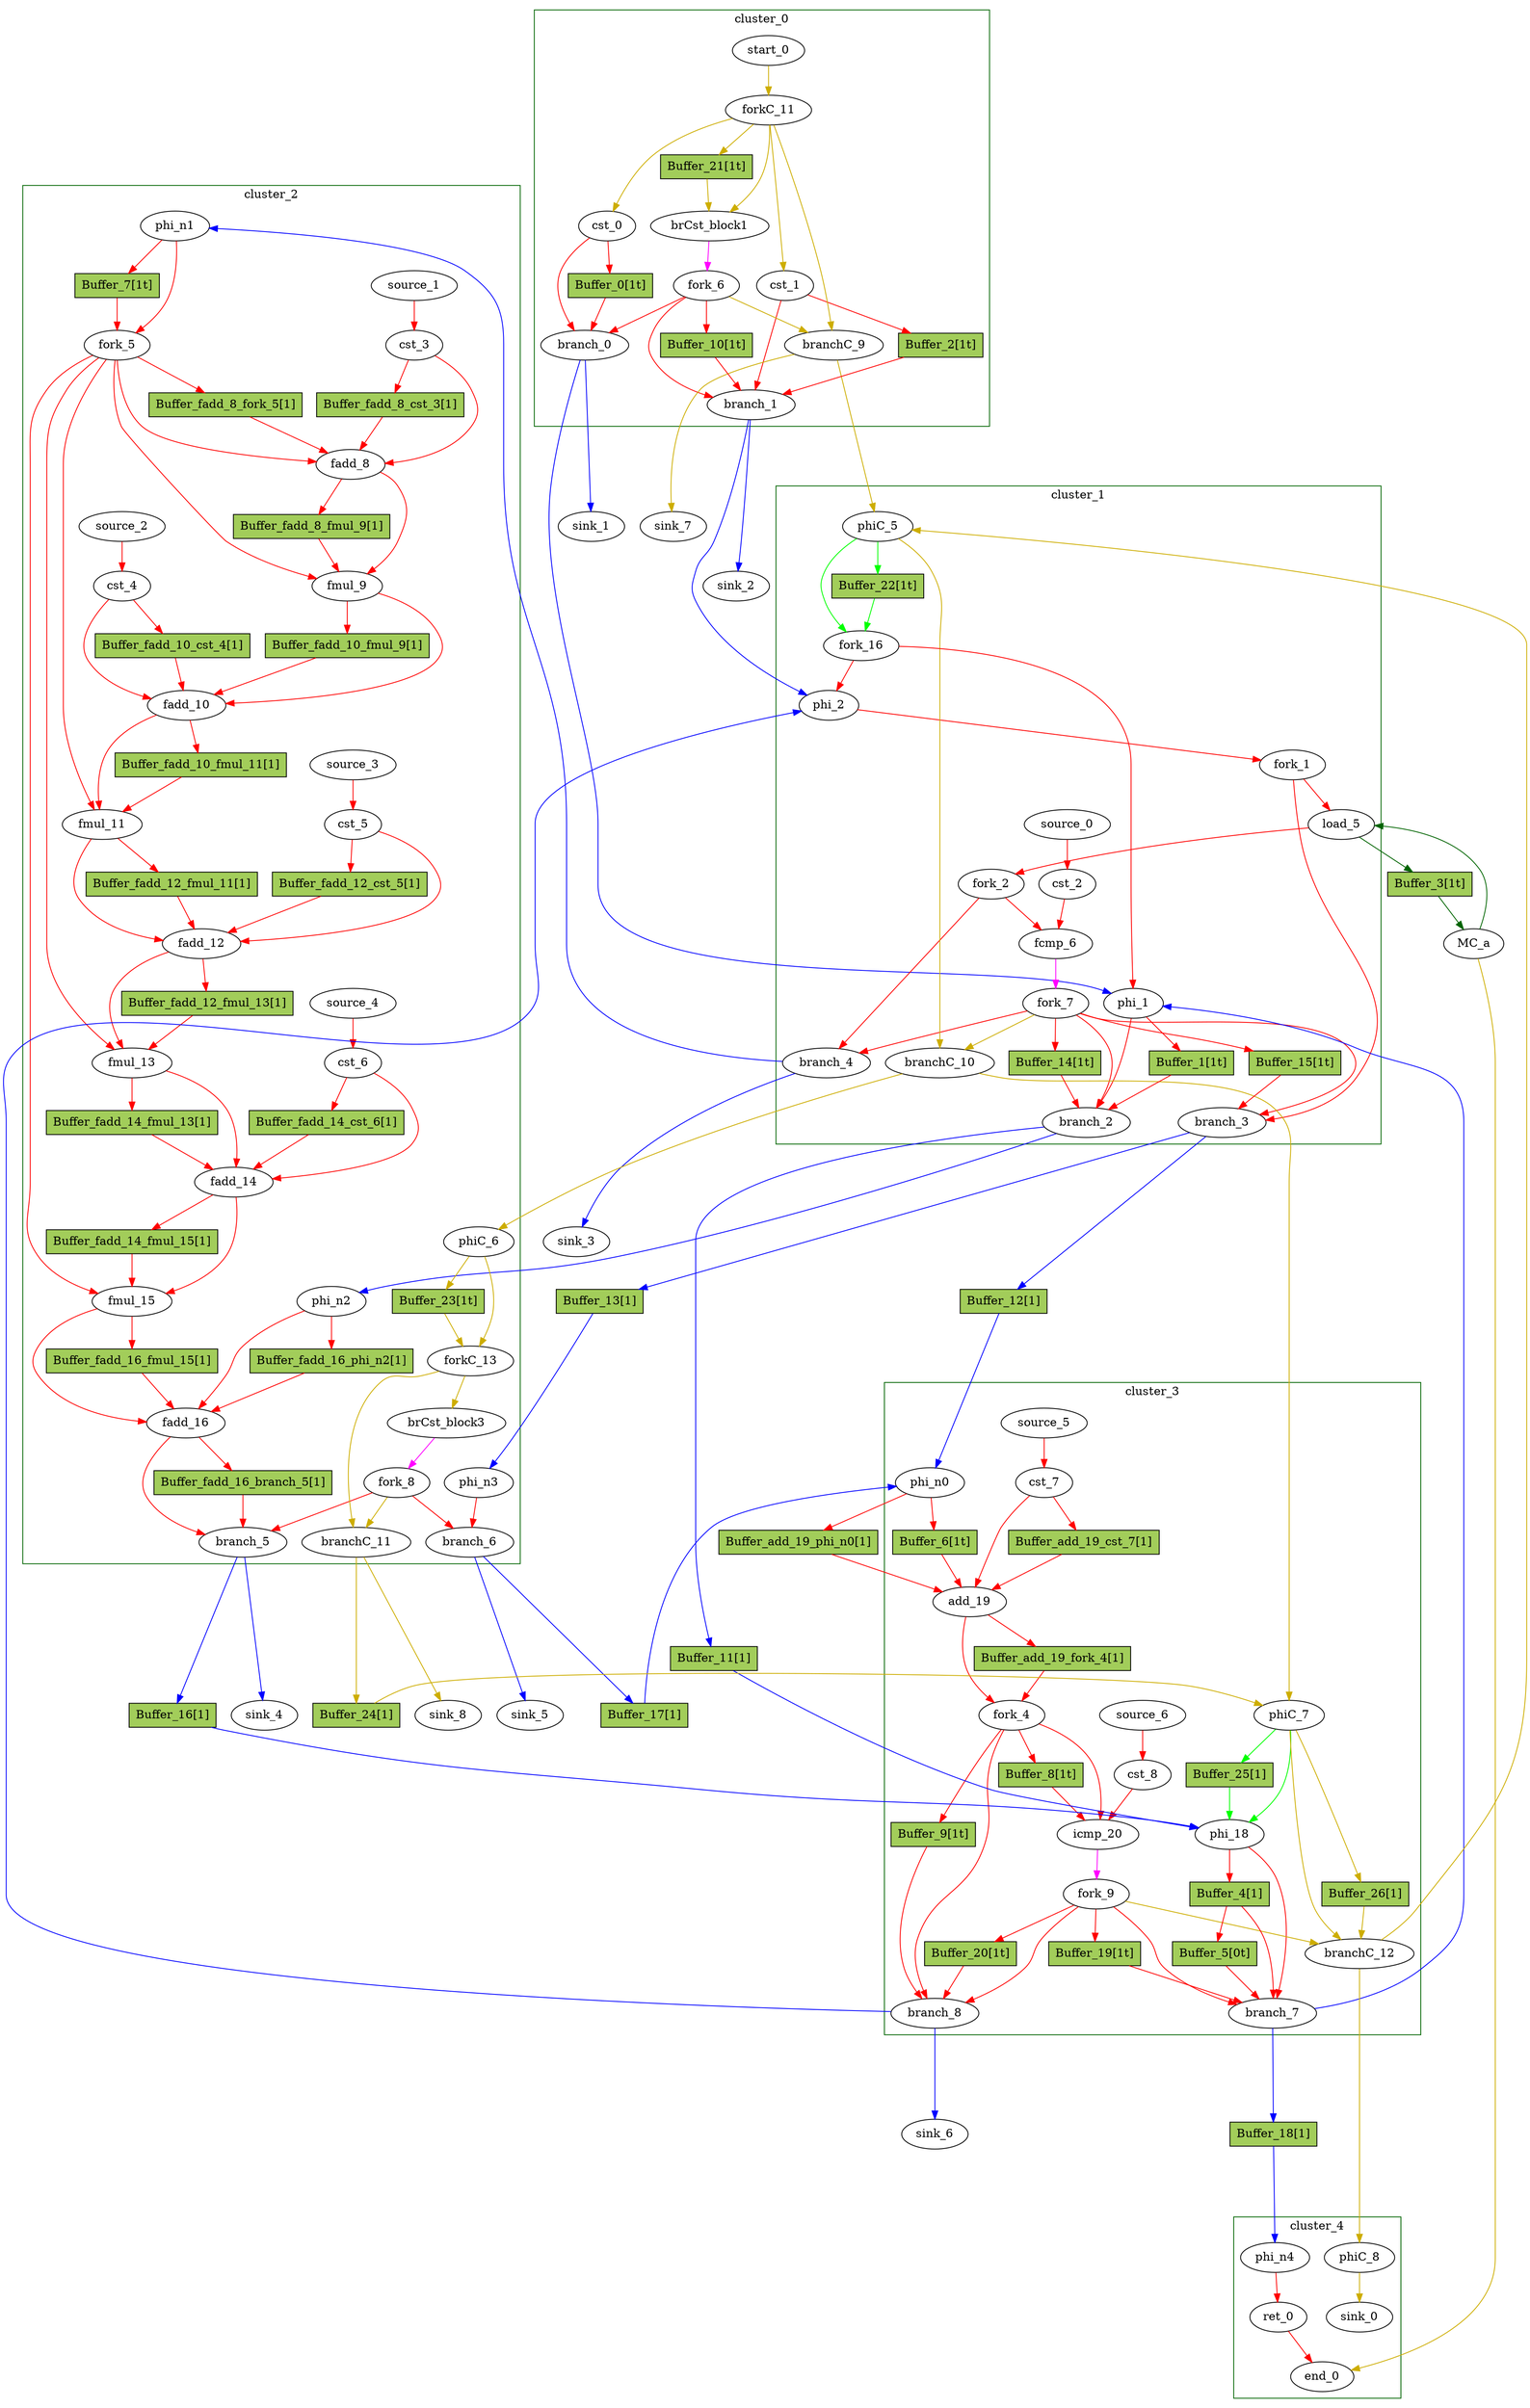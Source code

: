 Digraph G {
	splines=spline;
	subgraph cluster_cluster_0 {
	color = "darkgreen";
label = "cluster_0";
		"brCst_block1" [type="Constant", in="in1:1", out="out1:1", bbID=1, value="0x1"];
		"cst_0" [type="Constant", in="in1:32", out="out1:32", bbID=1, value="0x00000000"];
		"cst_1" [type="Constant", in="in1:1", out="out1:1", bbID=1, value="0x00000000"];
		"branch_0" [type="Branch", in="in1:32 in2?:1", out="out1+:32 out2-:32", bbID=1];
		"branch_1" [type="Branch", in="in1:1 in2?:1", out="out1+:1 out2-:1", bbID=1];
		"fork_6" [type="Fork", in="in1:1", out="out1:1 out2:1 out3:1 ", bbID=1];
		"start_0" [type="Entry", in="in1:0", out="out1:0", bbID=1, control="true"];
		"forkC_11" [type="Fork", in="in1:0", out="out1:0 out2:0 out3:0 out4:0 ", bbID=1];
		"branchC_9" [type="Branch", in="in1:0 in2?:1", out="out1+:0 out2-:0", bbID=1];
		"Buffer_0" [type="Buffer", in="in1:32", out="out1:32", bbID=3, fillcolor="darkolivegreen3", height=0.4, label="Buffer_0[1t]", shape="box", slots=1, style="filled", transparent="true"];
		"Buffer_2" [type="Buffer", in="in1:32", out="out1:32", bbID=3, fillcolor="darkolivegreen3", height=0.4, label="Buffer_2[1t]", shape="box", slots=1, style="filled", transparent="true"];
		"Buffer_10" [type="Buffer", in="in1:32", out="out1:32", bbID=3, fillcolor="darkolivegreen3", height=0.4, label="Buffer_10[1t]", shape="box", slots=1, style="filled", transparent="true"];
		"Buffer_21" [type="Buffer", in="in1:32", out="out1:32", bbID=3, fillcolor="darkolivegreen3", height=0.4, label="Buffer_21[1t]", shape="box", slots=1, style="filled", transparent="true"];
	}
	subgraph cluster_cluster_1 {
	color = "darkgreen";
label = "cluster_1";
		"phi_1" [type="Mux", in="in1?:1 in2:32 in3:32 ", out="out1:32", bbID=2, delay=1.397];
		"phi_2" [type="Mux", in="in1?:1 in2:10 in3:10 ", out="out1:10", bbID=2, delay=1.397];
		"load_5" [type="Operator", in="in1:32 in2:10 ", out="out1:32 out2:10 ", bbID=2, II=1, delay=1.412, latency=2, op="mc_load_op", portId=0];
		"cst_2" [type="Constant", in="in1:32", out="out1:32", bbID=2, value="0x00000000"];
		"fcmp_6" [type="Operator", in="in1:32 in2:32 ", out="out1:1 ", bbID=2, II=1, delay=1.895, latency=2, op="fcmp_ult_op"];
		"fork_1" [type="Fork", in="in1:10", out="out1:10 out2:10 ", bbID=2];
		"fork_2" [type="Fork", in="in1:32", out="out1:32 out2:32 ", bbID=2];
		"branch_2" [type="Branch", in="in1:32 in2?:1", out="out1+:32 out2-:32", bbID=2];
		"branch_3" [type="Branch", in="in1:10 in2?:1", out="out1+:10 out2-:10", bbID=2];
		"branch_4" [type="Branch", in="in1:32 in2?:1", out="out1+:32 out2-:32", bbID=2];
		"fork_7" [type="Fork", in="in1:1", out="out1:1 out2:1 out3:1 out4:1 ", bbID=2];
		"phiC_5" [type="CntrlMerge", in="in1:0 in2:0 ", out="out1:0 out2?:1", bbID=2, delay=0.0];
		"branchC_10" [type="Branch", in="in1:0 in2?:1", out="out1+:0 out2-:0", bbID=2];
		"source_0" [type="Source", out="out1:32", bbID=2];
		"fork_16" [type="Fork", in="in1:1", out="out1:1 out2:1 ", bbID=2];
		"Buffer_1" [type="Buffer", in="in1:32", out="out1:32", bbID=3, fillcolor="darkolivegreen3", height=0.4, label="Buffer_1[1t]", shape="box", slots=1, style="filled", transparent="true"];
		"Buffer_14" [type="Buffer", in="in1:32", out="out1:32", bbID=3, fillcolor="darkolivegreen3", height=0.4, label="Buffer_14[1t]", shape="box", slots=1, style="filled", transparent="true"];
		"Buffer_15" [type="Buffer", in="in1:32", out="out1:32", bbID=3, fillcolor="darkolivegreen3", height=0.4, label="Buffer_15[1t]", shape="box", slots=1, style="filled", transparent="true"];
		"Buffer_22" [type="Buffer", in="in1:32", out="out1:32", bbID=3, fillcolor="darkolivegreen3", height=0.4, label="Buffer_22[1t]", shape="box", slots=1, style="filled", transparent="true"];
	}
	subgraph cluster_cluster_2 {
	color = "darkgreen";
label = "cluster_2";
		"cst_3" [type="Constant", in="in1:32", out="out1:32", bbID=3, value="0x3F23D70A"];
		"fadd_8" [type="Operator", in="in1:32 in2:32 ", out="out1:32 ", bbID=3, II=1, delay=0.0, latency=10, op="fadd_op"];
		"fmul_9" [type="Operator", in="in1:32 in2:32 ", out="out1:32 ", bbID=3, II=1, delay=0.0, latency=6, op="fmul_op"];
		"cst_4" [type="Constant", in="in1:32", out="out1:32", bbID=3, value="0x3F333333"];
		"fadd_10" [type="Operator", in="in1:32 in2:32 ", out="out1:32 ", bbID=3, II=1, delay=0.0, latency=10, op="fadd_op"];
		"fmul_11" [type="Operator", in="in1:32 in2:32 ", out="out1:32 ", bbID=3, II=1, delay=0.0, latency=6, op="fmul_op"];
		"cst_5" [type="Constant", in="in1:32", out="out1:32", bbID=3, value="0x3E570A3D"];
		"fadd_12" [type="Operator", in="in1:32 in2:32 ", out="out1:32 ", bbID=3, II=1, delay=0.0, latency=10, op="fadd_op"];
		"fmul_13" [type="Operator", in="in1:32 in2:32 ", out="out1:32 ", bbID=3, II=1, delay=0.0, latency=6, op="fmul_op"];
		"cst_6" [type="Constant", in="in1:32", out="out1:32", bbID=3, value="0x3EA8F5C3"];
		"fadd_14" [type="Operator", in="in1:32 in2:32 ", out="out1:32 ", bbID=3, II=1, delay=0.0, latency=10, op="fadd_op"];
		"fmul_15" [type="Operator", in="in1:32 in2:32 ", out="out1:32 ", bbID=3, II=1, delay=0.0, latency=6, op="fmul_op"];
		"fadd_16" [type="Operator", in="in1:32 in2:32 ", out="out1:32 ", bbID=3, II=1, delay=0.0, latency=10, op="fadd_op"];
		"brCst_block3" [type="Constant", in="in1:1", out="out1:1", bbID=3, value="0x1"];
		"phi_n1" [type="Merge", in="in1:32 ", out="out1:32", bbID=3, delay=0.0];
		"phi_n2" [type="Merge", in="in1:32 ", out="out1:32", bbID=3, delay=0.0];
		"phi_n3" [type="Merge", in="in1:10 ", out="out1:10", bbID=3, delay=0.0];
		"fork_5" [type="Fork", in="in1:32", out="out1:32 out2:32 out3:32 out4:32 out5:32 ", bbID=3];
		"branch_5" [type="Branch", in="in1:32 in2?:1", out="out1+:32 out2-:32", bbID=3];
		"branch_6" [type="Branch", in="in1:10 in2?:1", out="out1+:10 out2-:10", bbID=3];
		"fork_8" [type="Fork", in="in1:1", out="out1:1 out2:1 out3:1 ", bbID=3];
		"phiC_6" [type="Merge", in="in1:0 ", out="out1:0", bbID=3, delay=0.0];
		"forkC_13" [type="Fork", in="in1:0", out="out1:0 out2:0 ", bbID=3];
		"branchC_11" [type="Branch", in="in1:0 in2?:1", out="out1+:0 out2-:0", bbID=3];
		"source_1" [type="Source", out="out1:32", bbID=3];
		"source_2" [type="Source", out="out1:32", bbID=3];
		"source_3" [type="Source", out="out1:32", bbID=3];
		"source_4" [type="Source", out="out1:32", bbID=3];
		"Buffer_7" [type="Buffer", in="in1:32", out="out1:32", bbID=3, fillcolor="darkolivegreen3", height=0.4, label="Buffer_7[1t]", shape="box", slots=1, style="filled", transparent="true"];
		"Buffer_23" [type="Buffer", in="in1:32", out="out1:32", bbID=3, fillcolor="darkolivegreen3", height=0.4, label="Buffer_23[1t]", shape="box", slots=1, style="filled", transparent="true"];
		"Buffer_fadd_8_fmul_9" [type="Buffer", in="in1:32", out="out1:32", bbID=3, fillcolor="darkolivegreen3", height=0.4, label="Buffer_fadd_8_fmul_9[1]", shape="box", slots=1, style="filled", transparent="false"];
		"Buffer_fadd_8_cst_3" [type="Buffer", in="in1:32", out="out1:32", bbID=3, fillcolor="darkolivegreen3", height=0.4, label="Buffer_fadd_8_cst_3[1]", shape="box", slots=1, style="filled", transparent="false"];
		"Buffer_fadd_8_fork_5" [type="Buffer", in="in1:32", out="out1:32", bbID=3, fillcolor="darkolivegreen3", height=0.4, label="Buffer_fadd_8_fork_5[1]", shape="box", slots=1, style="filled", transparent="false"];
		"Buffer_fadd_10_fmul_11" [type="Buffer", in="in1:32", out="out1:32", bbID=3, fillcolor="darkolivegreen3", height=0.4, label="Buffer_fadd_10_fmul_11[1]", shape="box", slots=1, style="filled", transparent="false"];
		"Buffer_fadd_10_fmul_9" [type="Buffer", in="in1:32", out="out1:32", bbID=3, fillcolor="darkolivegreen3", height=0.4, label="Buffer_fadd_10_fmul_9[1]", shape="box", slots=1, style="filled", transparent="false"];
		"Buffer_fadd_10_cst_4" [type="Buffer", in="in1:32", out="out1:32", bbID=3, fillcolor="darkolivegreen3", height=0.4, label="Buffer_fadd_10_cst_4[1]", shape="box", slots=1, style="filled", transparent="false"];
		"Buffer_fadd_12_fmul_13" [type="Buffer", in="in1:32", out="out1:32", bbID=3, fillcolor="darkolivegreen3", height=0.4, label="Buffer_fadd_12_fmul_13[1]", shape="box", slots=1, style="filled", transparent="false"];
		"Buffer_fadd_12_fmul_11" [type="Buffer", in="in1:32", out="out1:32", bbID=3, fillcolor="darkolivegreen3", height=0.4, label="Buffer_fadd_12_fmul_11[1]", shape="box", slots=1, style="filled", transparent="false"];
		"Buffer_fadd_12_cst_5" [type="Buffer", in="in1:32", out="out1:32", bbID=3, fillcolor="darkolivegreen3", height=0.4, label="Buffer_fadd_12_cst_5[1]", shape="box", slots=1, style="filled", transparent="false"];
		"Buffer_fadd_14_fmul_15" [type="Buffer", in="in1:32", out="out1:32", bbID=3, fillcolor="darkolivegreen3", height=0.4, label="Buffer_fadd_14_fmul_15[1]", shape="box", slots=1, style="filled", transparent="false"];
		"Buffer_fadd_14_fmul_13" [type="Buffer", in="in1:32", out="out1:32", bbID=3, fillcolor="darkolivegreen3", height=0.4, label="Buffer_fadd_14_fmul_13[1]", shape="box", slots=1, style="filled", transparent="false"];
		"Buffer_fadd_14_cst_6" [type="Buffer", in="in1:32", out="out1:32", bbID=3, fillcolor="darkolivegreen3", height=0.4, label="Buffer_fadd_14_cst_6[1]", shape="box", slots=1, style="filled", transparent="false"];
		"Buffer_fadd_16_branch_5" [type="Buffer", in="in1:32", out="out1:32", bbID=3, fillcolor="darkolivegreen3", height=0.4, label="Buffer_fadd_16_branch_5[1]", shape="box", slots=1, style="filled", transparent="false"];
		"Buffer_fadd_16_fmul_15" [type="Buffer", in="in1:32", out="out1:32", bbID=3, fillcolor="darkolivegreen3", height=0.4, label="Buffer_fadd_16_fmul_15[1]", shape="box", slots=1, style="filled", transparent="false"];
		"Buffer_fadd_16_phi_n2" [type="Buffer", in="in1:32", out="out1:32", bbID=3, fillcolor="darkolivegreen3", height=0.4, label="Buffer_fadd_16_phi_n2[1]", shape="box", slots=1, style="filled", transparent="false"];
	}
	subgraph cluster_cluster_3 {
	color = "darkgreen";
label = "cluster_3";
		"phi_18" [type="Mux", in="in1?:1 in2:32 in3:32 ", out="out1:32", bbID=4, delay=1.397];
		"cst_7" [type="Constant", in="in1:1", out="out1:1", bbID=4, value="0x00000001"];
		"add_19" [type="Operator", in="in1:10 in2:10 ", out="out1:10 ", bbID=4, II=1, delay=2.287, latency=0, op="add_op"];
		"cst_8" [type="Constant", in="in1:10", out="out1:10", bbID=4, value="0x000003E8"];
		"icmp_20" [type="Operator", in="in1:10 in2:10 ", out="out1:1 ", bbID=4, II=1, delay=1.907, latency=0, op="icmp_ult_op"];
		"phi_n0" [type="Merge", in="in1:10 in2:10 ", out="out1:10", bbID=4, delay=1.397];
		"fork_4" [type="Fork", in="in1:10", out="out1:10 out2:10 ", bbID=4];
		"branch_7" [type="Branch", in="in1:32 in2?:1", out="out1+:32 out2-:32", bbID=4];
		"branch_8" [type="Branch", in="in1:10 in2?:1", out="out1+:10 out2-:10", bbID=4];
		"fork_9" [type="Fork", in="in1:1", out="out1:1 out2:1 out3:1 ", bbID=4];
		"phiC_7" [type="CntrlMerge", in="in1:0 in2:0 ", out="out1:0 out2?:1", bbID=4, delay=0.0];
		"branchC_12" [type="Branch", in="in1:0 in2?:1", out="out1+:0 out2-:0", bbID=4];
		"source_5" [type="Source", out="out1:1", bbID=4];
		"source_6" [type="Source", out="out1:10", bbID=4];
		"Buffer_4" [type="Buffer", in="in1:32", out="out1:32", bbID=3, fillcolor="darkolivegreen3", height=0.4, label="Buffer_4[1]", shape="box", slots=1, style="filled", transparent="false"];
		"Buffer_5" [type="Buffer", in="in1:32", out="out1:32", bbID=3, fillcolor="darkolivegreen3", height=0.4, label="Buffer_5[0t]", shape="box", slots=0, style="filled", transparent="true"];
		"Buffer_6" [type="Buffer", in="in1:32", out="out1:32", bbID=3, fillcolor="darkolivegreen3", height=0.4, label="Buffer_6[1t]", shape="box", slots=1, style="filled", transparent="true"];
		"Buffer_8" [type="Buffer", in="in1:32", out="out1:32", bbID=3, fillcolor="darkolivegreen3", height=0.4, label="Buffer_8[1t]", shape="box", slots=1, style="filled", transparent="true"];
		"Buffer_9" [type="Buffer", in="in1:32", out="out1:32", bbID=3, fillcolor="darkolivegreen3", height=0.4, label="Buffer_9[1t]", shape="box", slots=1, style="filled", transparent="true"];
		"Buffer_19" [type="Buffer", in="in1:32", out="out1:32", bbID=3, fillcolor="darkolivegreen3", height=0.4, label="Buffer_19[1t]", shape="box", slots=1, style="filled", transparent="true"];
		"Buffer_20" [type="Buffer", in="in1:32", out="out1:32", bbID=3, fillcolor="darkolivegreen3", height=0.4, label="Buffer_20[1t]", shape="box", slots=1, style="filled", transparent="true"];
		"Buffer_25" [type="Buffer", in="in1:32", out="out1:32", bbID=3, fillcolor="darkolivegreen3", height=0.4, label="Buffer_25[1]", shape="box", slots=1, style="filled", transparent="false"];
		"Buffer_26" [type="Buffer", in="in1:32", out="out1:32", bbID=3, fillcolor="darkolivegreen3", height=0.4, label="Buffer_26[1]", shape="box", slots=1, style="filled", transparent="false"];
		"Buffer_add_19_fork_4" [type="Buffer", in="in1:32", out="out1:32", bbID=3, fillcolor="darkolivegreen3", height=0.4, label="Buffer_add_19_fork_4[1]", shape="box", slots=1, style="filled", transparent="false"];
		"Buffer_add_19_cst_7" [type="Buffer", in="in1:32", out="out1:32", bbID=3, fillcolor="darkolivegreen3", height=0.4, label="Buffer_add_19_cst_7[1]", shape="box", slots=1, style="filled", transparent="false"];
	}
	subgraph cluster_cluster_4 {
	color = "darkgreen";
label = "cluster_4";
		"ret_0" [type="Operator", in="in1:32 ", out="out1:32 ", bbID=5, II=1, delay=0.0, latency=0, op="ret_op"];
		"phi_n4" [type="Merge", in="in1:32 ", out="out1:32", bbID=5, delay=0.0];
		"end_0" [type="Exit", in="in1:0*e in2:32 ", out="out1:32", bbID=0];
		"phiC_8" [type="Merge", in="in1:0 ", out="out1:0", bbID=5, delay=0.0];
		"sink_0" [type="Sink", in="in1:0", bbID=0];
	}
		"MC_a" [type="MC", in="in1:10*l0a ", out="out1:32*l0d out2:0*e ", bbID=0, bbcount=0, ldcount=1, memory="a", stcount=0];
		"sink_1" [type="Sink", in="in1:32", bbID=0];
		"sink_2" [type="Sink", in="in1:1", bbID=0];
		"sink_3" [type="Sink", in="in1:32", bbID=0];
		"sink_4" [type="Sink", in="in1:32", bbID=0];
		"sink_5" [type="Sink", in="in1:10", bbID=0];
		"sink_6" [type="Sink", in="in1:10", bbID=0];
		"sink_7" [type="Sink", in="in1:0", bbID=0];
		"sink_8" [type="Sink", in="in1:0", bbID=0];
		"Buffer_3" [type="Buffer", in="in1:32", out="out1:32", bbID=3, fillcolor="darkolivegreen3", height=0.4, label="Buffer_3[1t]", shape="box", slots=1, style="filled", transparent="true"];
		"Buffer_11" [type="Buffer", in="in1:32", out="out1:32", bbID=3, fillcolor="darkolivegreen3", height=0.4, label="Buffer_11[1]", shape="box", slots=1, style="filled", transparent="false"];
		"Buffer_12" [type="Buffer", in="in1:32", out="out1:32", bbID=3, fillcolor="darkolivegreen3", height=0.4, label="Buffer_12[1]", shape="box", slots=1, style="filled", transparent="false"];
		"Buffer_13" [type="Buffer", in="in1:32", out="out1:32", bbID=3, fillcolor="darkolivegreen3", height=0.4, label="Buffer_13[1]", shape="box", slots=1, style="filled", transparent="false"];
		"Buffer_16" [type="Buffer", in="in1:32", out="out1:32", bbID=3, fillcolor="darkolivegreen3", height=0.4, label="Buffer_16[1]", shape="box", slots=1, style="filled", transparent="false"];
		"Buffer_17" [type="Buffer", in="in1:32", out="out1:32", bbID=3, fillcolor="darkolivegreen3", height=0.4, label="Buffer_17[1]", shape="box", slots=1, style="filled", transparent="false"];
		"Buffer_18" [type="Buffer", in="in1:32", out="out1:32", bbID=3, fillcolor="darkolivegreen3", height=0.4, label="Buffer_18[1]", shape="box", slots=1, style="filled", transparent="false"];
		"Buffer_24" [type="Buffer", in="in1:32", out="out1:32", bbID=3, fillcolor="darkolivegreen3", height=0.4, label="Buffer_24[1]", shape="box", slots=1, style="filled", transparent="false"];
		"Buffer_add_19_phi_n0" [type="Buffer", in="in1:32", out="out1:32", bbID=3, fillcolor="darkolivegreen3", height=0.4, label="Buffer_add_19_phi_n0[1]", shape="box", slots=1, style="filled", transparent="false"];
		"brCst_block1" -> "fork_6" [color = "magenta", from = "out1", to = "in1"];
		"cst_0" -> "branch_0" [color = "red", from = "out1", to = "in1"];
		"cst_0" -> "Buffer_0" [color = "red", from = "out1", to = "in1"];
		"phi_1" -> "branch_2" [color = "red", from = "out1", to = "in1"];
		"phi_1" -> "Buffer_1" [color = "red", from = "out1", to = "in1"];
		"cst_1" -> "branch_1" [color = "red", from = "out1", to = "in1"];
		"cst_1" -> "Buffer_2" [color = "red", from = "out1", to = "in1"];
		"phi_2" -> "fork_1" [color = "red", from = "out1", to = "in1"];
		"load_5" -> "fork_2" [color = "red", from = "out1", to = "in1"];
		"load_5" -> "Buffer_3" [color = "darkgreen", mem_address = "true", from = "out2", to = "in1"];
		"cst_2" -> "fcmp_6" [color = "red", from = "out1", to = "in2"];
		"fcmp_6" -> "fork_7" [color = "magenta", from = "out1", to = "in1"];
		"cst_3" -> "fadd_8" [color = "red", from = "out1", to = "in2"];
		"cst_3" -> "Buffer_fadd_8_cst_3" [color = "red", from = "out1", to = "in1"];
		"fadd_8" -> "fmul_9" [color = "red", from = "out1", to = "in1"];
		"fadd_8" -> "Buffer_fadd_8_fmul_9" [color = "red", from = "out1", to = "in1"];
		"fmul_9" -> "fadd_10" [color = "red", from = "out1", to = "in1"];
		"fmul_9" -> "Buffer_fadd_10_fmul_9" [color = "red", from = "out1", to = "in1"];
		"cst_4" -> "fadd_10" [color = "red", from = "out1", to = "in2"];
		"cst_4" -> "Buffer_fadd_10_cst_4" [color = "red", from = "out1", to = "in1"];
		"fadd_10" -> "fmul_11" [color = "red", from = "out1", to = "in1"];
		"fadd_10" -> "Buffer_fadd_10_fmul_11" [color = "red", from = "out1", to = "in1"];
		"fmul_11" -> "fadd_12" [color = "red", from = "out1", to = "in1"];
		"fmul_11" -> "Buffer_fadd_12_fmul_11" [color = "red", from = "out1", to = "in1"];
		"cst_5" -> "fadd_12" [color = "red", from = "out1", to = "in2"];
		"cst_5" -> "Buffer_fadd_12_cst_5" [color = "red", from = "out1", to = "in1"];
		"fadd_12" -> "fmul_13" [color = "red", from = "out1", to = "in1"];
		"fadd_12" -> "Buffer_fadd_12_fmul_13" [color = "red", from = "out1", to = "in1"];
		"fmul_13" -> "fadd_14" [color = "red", from = "out1", to = "in1"];
		"fmul_13" -> "Buffer_fadd_14_fmul_13" [color = "red", from = "out1", to = "in1"];
		"cst_6" -> "fadd_14" [color = "red", from = "out1", to = "in2"];
		"cst_6" -> "Buffer_fadd_14_cst_6" [color = "red", from = "out1", to = "in1"];
		"fadd_14" -> "fmul_15" [color = "red", from = "out1", to = "in1"];
		"fadd_14" -> "Buffer_fadd_14_fmul_15" [color = "red", from = "out1", to = "in1"];
		"fmul_15" -> "fadd_16" [color = "red", from = "out1", to = "in2"];
		"fmul_15" -> "Buffer_fadd_16_fmul_15" [color = "red", from = "out1", to = "in1"];
		"fadd_16" -> "branch_5" [color = "red", from = "out1", to = "in1"];
		"fadd_16" -> "Buffer_fadd_16_branch_5" [color = "red", from = "out1", to = "in1"];
		"brCst_block3" -> "fork_8" [color = "magenta", from = "out1", to = "in1"];
		"phi_18" -> "branch_7" [color = "red", from = "out1", to = "in1"];
		"phi_18" -> "Buffer_4" [color = "red", from = "out1", to = "in1"];
		"cst_7" -> "add_19" [color = "red", from = "out1", to = "in2"];
		"cst_7" -> "Buffer_add_19_cst_7" [color = "red", from = "out1", to = "in1"];
		"add_19" -> "fork_4" [color = "red", from = "out1", to = "in1"];
		"add_19" -> "Buffer_add_19_fork_4" [color = "red", from = "out1", to = "in1"];
		"cst_8" -> "icmp_20" [color = "red", from = "out1", to = "in2"];
		"icmp_20" -> "fork_9" [color = "magenta", from = "out1", to = "in1"];
		"ret_0" -> "end_0" [color = "red", from = "out1", to = "in2"];
		"phi_n0" -> "Buffer_6" [color = "red", from = "out1", to = "in1"];
		"phi_n0" -> "Buffer_add_19_phi_n0" [color = "red", from = "out1", to = "in1"];
		"phi_n1" -> "fork_5" [color = "red", from = "out1", to = "in1"];
		"phi_n1" -> "Buffer_7" [color = "red", from = "out1", to = "in1"];
		"phi_n2" -> "fadd_16" [color = "red", from = "out1", to = "in1"];
		"phi_n2" -> "Buffer_fadd_16_phi_n2" [color = "red", from = "out1", to = "in1"];
		"phi_n3" -> "branch_6" [color = "red", from = "out1", to = "in1"];
		"phi_n4" -> "ret_0" [color = "red", from = "out1", to = "in1"];
		"fork_1" -> "load_5" [color = "red", from = "out1", to = "in2"];
		"fork_1" -> "branch_3" [color = "red", from = "out2", to = "in1"];
		"fork_2" -> "fcmp_6" [color = "red", from = "out1", to = "in1"];
		"fork_2" -> "branch_4" [color = "red", from = "out2", to = "in1"];
		"fork_4" -> "icmp_20" [color = "red", from = "out1", to = "in1"];
		"fork_4" -> "branch_8" [color = "red", from = "out2", to = "in1"];
		"fork_4" -> "Buffer_8" [color = "red", from = "out1", to = "in1"];
		"fork_4" -> "Buffer_9" [color = "red", from = "out2", to = "in1"];
		"fork_5" -> "fadd_8" [color = "red", from = "out1", to = "in1"];
		"fork_5" -> "fmul_9" [color = "red", from = "out2", to = "in2"];
		"fork_5" -> "fmul_11" [color = "red", from = "out3", to = "in2"];
		"fork_5" -> "fmul_13" [color = "red", from = "out4", to = "in2"];
		"fork_5" -> "fmul_15" [color = "red", from = "out5", to = "in2"];
		"fork_5" -> "Buffer_fadd_8_fork_5" [color = "red", from = "out1", to = "in1"];
		"branch_0" -> "phi_1" [color = "blue", from = "out1", to = "in2", minlen = 3];
		"branch_0" -> "sink_1" [color = "blue", from = "out2", to = "in1", minlen = 3];
		"branch_1" -> "phi_2" [color = "blue", from = "out1", to = "in2", minlen = 3];
		"branch_1" -> "sink_2" [color = "blue", from = "out2", to = "in1", minlen = 3];
		"fork_6" -> "branch_0" [color = "red", from = "out2", to = "in2"];
		"fork_6" -> "branch_1" [color = "red", from = "out1", to = "in2"];
		"fork_6" -> "branchC_9" [color = "gold3", from = "out3", to = "in2"];
		"fork_6" -> "Buffer_10" [color = "red", from = "out1", to = "in1"];
		"branch_2" -> "phi_n2" [color = "blue", from = "out2", to = "in1", minlen = 3];
		"branch_2" -> "Buffer_11" [color = "blue", from = "out1", to = "in1", minlen = 3];
		"branch_3" -> "Buffer_12" [color = "blue", from = "out1", to = "in1", minlen = 3];
		"branch_3" -> "Buffer_13" [color = "blue", from = "out2", to = "in1", minlen = 3];
		"branch_4" -> "phi_n1" [color = "blue", from = "out2", to = "in1", minlen = 3];
		"branch_4" -> "sink_3" [color = "blue", from = "out1", to = "in1", minlen = 3];
		"fork_7" -> "branch_2" [color = "red", from = "out3", to = "in2"];
		"fork_7" -> "branch_3" [color = "red", from = "out2", to = "in2"];
		"fork_7" -> "branch_4" [color = "red", from = "out1", to = "in2"];
		"fork_7" -> "branchC_10" [color = "gold3", from = "out4", to = "in2"];
		"fork_7" -> "Buffer_14" [color = "red", from = "out3", to = "in1"];
		"fork_7" -> "Buffer_15" [color = "red", from = "out2", to = "in1"];
		"branch_5" -> "sink_4" [color = "blue", from = "out2", to = "in1", minlen = 3];
		"branch_5" -> "Buffer_16" [color = "blue", from = "out1", to = "in1", minlen = 3];
		"branch_6" -> "sink_5" [color = "blue", from = "out2", to = "in1", minlen = 3];
		"branch_6" -> "Buffer_17" [color = "blue", from = "out1", to = "in1", minlen = 3];
		"fork_8" -> "branch_5" [color = "red", from = "out2", to = "in2"];
		"fork_8" -> "branch_6" [color = "red", from = "out1", to = "in2"];
		"fork_8" -> "branchC_11" [color = "gold3", from = "out3", to = "in2"];
		"branch_7" -> "phi_1" [color = "blue", from = "out1", to = "in3", minlen = 3];
		"branch_7" -> "Buffer_18" [color = "blue", from = "out2", to = "in1", minlen = 3];
		"branch_8" -> "phi_2" [color = "blue", from = "out1", to = "in3", minlen = 3];
		"branch_8" -> "sink_6" [color = "blue", from = "out2", to = "in1", minlen = 3];
		"fork_9" -> "branch_7" [color = "red", from = "out2", to = "in2"];
		"fork_9" -> "branch_8" [color = "red", from = "out1", to = "in2"];
		"fork_9" -> "branchC_12" [color = "gold3", from = "out3", to = "in2"];
		"fork_9" -> "Buffer_19" [color = "red", from = "out2", to = "in1"];
		"fork_9" -> "Buffer_20" [color = "red", from = "out1", to = "in1"];
		"MC_a" -> "load_5" [color = "darkgreen", mem_address = "false", from = "out1", to = "in1"];
		"MC_a" -> "end_0" [color = "gold3", from = "out2", to = "in1"];
		"start_0" -> "forkC_11" [color = "gold3", from = "out1", to = "in1"];
		"forkC_11" -> "brCst_block1" [color = "gold3", from = "out4", to = "in1"];
		"forkC_11" -> "cst_0" [color = "gold3", from = "out1", to = "in1"];
		"forkC_11" -> "cst_1" [color = "gold3", from = "out2", to = "in1"];
		"forkC_11" -> "branchC_9" [color = "gold3", from = "out3", to = "in1"];
		"forkC_11" -> "Buffer_21" [color = "gold3", from = "out4", to = "in1"];
		"branchC_9" -> "phiC_5" [color = "gold3", from = "out1", to = "in1", minlen = 3];
		"branchC_9" -> "sink_7" [color = "gold3", from = "out2", to = "in1", minlen = 3];
		"phiC_5" -> "branchC_10" [color = "gold3", from = "out1", to = "in1"];
		"phiC_5" -> "fork_16" [color = "green", from = "out2", to = "in1"];
		"phiC_5" -> "Buffer_22" [color = "green", from = "out2", to = "in1"];
		"branchC_10" -> "phiC_6" [color = "gold3", from = "out2", to = "in1", minlen = 3];
		"branchC_10" -> "phiC_7" [color = "gold3", from = "out1", to = "in1", minlen = 3];
		"phiC_6" -> "forkC_13" [color = "gold3", from = "out1", to = "in1"];
		"phiC_6" -> "Buffer_23" [color = "gold3", from = "out1", to = "in1"];
		"forkC_13" -> "brCst_block3" [color = "gold3", from = "out2", to = "in1"];
		"forkC_13" -> "branchC_11" [color = "gold3", from = "out1", to = "in1"];
		"branchC_11" -> "sink_8" [color = "gold3", from = "out2", to = "in1", minlen = 3];
		"branchC_11" -> "Buffer_24" [color = "gold3", from = "out1", to = "in1", minlen = 3];
		"phiC_7" -> "phi_18" [color = "green", from = "out2", to = "in1"];
		"phiC_7" -> "branchC_12" [color = "gold3", from = "out1", to = "in1"];
		"phiC_7" -> "Buffer_25" [color = "green", from = "out2", to = "in1"];
		"phiC_7" -> "Buffer_26" [color = "gold3", from = "out1", to = "in1"];
		"branchC_12" -> "phiC_5" [color = "gold3", from = "out1", to = "in2", minlen = 3];
		"branchC_12" -> "phiC_8" [color = "gold3", from = "out2", to = "in1", minlen = 3];
		"phiC_8" -> "sink_0" [color = "gold3", from = "out1", to = "in1"];
		"source_0" -> "cst_2" [color = "red", from = "out1", to = "in1"];
		"source_1" -> "cst_3" [color = "red", from = "out1", to = "in1"];
		"source_2" -> "cst_4" [color = "red", from = "out1", to = "in1"];
		"source_3" -> "cst_5" [color = "red", from = "out1", to = "in1"];
		"source_4" -> "cst_6" [color = "red", from = "out1", to = "in1"];
		"source_5" -> "cst_7" [color = "red", from = "out1", to = "in1"];
		"source_6" -> "cst_8" [color = "red", from = "out1", to = "in1"];
		"fork_16" -> "phi_1" [color = "red", from = "out1", to = "in1"];
		"fork_16" -> "phi_2" [color = "red", from = "out2", to = "in1"];
		"Buffer_0" -> "branch_0" [color = "red", from = "out1", to = "in1"];
		"Buffer_1" -> "branch_2" [color = "red", from = "out1", to = "in1"];
		"Buffer_2" -> "branch_1" [color = "red", from = "out1", to = "in1"];
		"Buffer_3" -> "MC_a" [color = "darkgreen", mem_address = "true", from = "out1", to = "in1"];
		"Buffer_4" -> "branch_7" [color = "red", from = "out1", to = "in1"];
		"Buffer_4" -> "Buffer_5" [color = "red", from = "out1", to = "in1"];
		"Buffer_5" -> "branch_7" [color = "red", from = "out1", to = "in1"];
		"Buffer_6" -> "add_19" [color = "red", from = "out1", to = "in1"];
		"Buffer_7" -> "fork_5" [color = "red", from = "out1", to = "in1"];
		"Buffer_8" -> "icmp_20" [color = "red", from = "out1", to = "in1"];
		"Buffer_9" -> "branch_8" [color = "red", from = "out1", to = "in1"];
		"Buffer_10" -> "branch_1" [color = "red", from = "out1", to = "in2"];
		"Buffer_11" -> "phi_18" [color = "blue", from = "out1", to = "in2", minlen = 3];
		"Buffer_12" -> "phi_n0" [color = "blue", from = "out1", to = "in1", minlen = 3];
		"Buffer_13" -> "phi_n3" [color = "blue", from = "out1", to = "in1", minlen = 3];
		"Buffer_14" -> "branch_2" [color = "red", from = "out1", to = "in2"];
		"Buffer_15" -> "branch_3" [color = "red", from = "out1", to = "in2"];
		"Buffer_16" -> "phi_18" [color = "blue", from = "out1", to = "in3", minlen = 3];
		"Buffer_17" -> "phi_n0" [color = "blue", from = "out1", to = "in2", minlen = 3];
		"Buffer_18" -> "phi_n4" [color = "blue", from = "out1", to = "in1", minlen = 3];
		"Buffer_19" -> "branch_7" [color = "red", from = "out1", to = "in2"];
		"Buffer_20" -> "branch_8" [color = "red", from = "out1", to = "in2"];
		"Buffer_21" -> "brCst_block1" [color = "gold3", from = "out1", to = "in1"];
		"Buffer_22" -> "fork_16" [color = "green", from = "out1", to = "in1"];
		"Buffer_23" -> "forkC_13" [color = "gold3", from = "out1", to = "in1"];
		"Buffer_24" -> "phiC_7" [color = "gold3", from = "out1", to = "in2", minlen = 3];
		"Buffer_25" -> "phi_18" [color = "green", from = "out1", to = "in1"];
		"Buffer_26" -> "branchC_12" [color = "gold3", from = "out1", to = "in1"];
		"Buffer_fadd_8_fmul_9" -> "fmul_9" [color = "red", from = "out1", to = "in1"];
		"Buffer_fadd_8_cst_3" -> "fadd_8" [color = "red", from = "out1", to = "in2"];
		"Buffer_fadd_8_fork_5" -> "fadd_8" [color = "red", from = "out1", to = "in1"];
		"Buffer_fadd_10_fmul_11" -> "fmul_11" [color = "red", from = "out1", to = "in1"];
		"Buffer_fadd_10_fmul_9" -> "fadd_10" [color = "red", from = "out1", to = "in1"];
		"Buffer_fadd_10_cst_4" -> "fadd_10" [color = "red", from = "out1", to = "in2"];
		"Buffer_fadd_12_fmul_13" -> "fmul_13" [color = "red", from = "out1", to = "in1"];
		"Buffer_fadd_12_fmul_11" -> "fadd_12" [color = "red", from = "out1", to = "in1"];
		"Buffer_fadd_12_cst_5" -> "fadd_12" [color = "red", from = "out1", to = "in2"];
		"Buffer_fadd_14_fmul_15" -> "fmul_15" [color = "red", from = "out1", to = "in1"];
		"Buffer_fadd_14_fmul_13" -> "fadd_14" [color = "red", from = "out1", to = "in1"];
		"Buffer_fadd_14_cst_6" -> "fadd_14" [color = "red", from = "out1", to = "in2"];
		"Buffer_fadd_16_branch_5" -> "branch_5" [color = "red", from = "out1", to = "in1"];
		"Buffer_fadd_16_fmul_15" -> "fadd_16" [color = "red", from = "out1", to = "in2"];
		"Buffer_fadd_16_phi_n2" -> "fadd_16" [color = "red", from = "out1", to = "in1"];
		"Buffer_add_19_fork_4" -> "fork_4" [color = "red", from = "out1", to = "in1"];
		"Buffer_add_19_cst_7" -> "add_19" [color = "red", from = "out1", to = "in2"];
		"Buffer_add_19_phi_n0" -> "add_19" [color = "red", from = "out1", to = "in1"];
}

